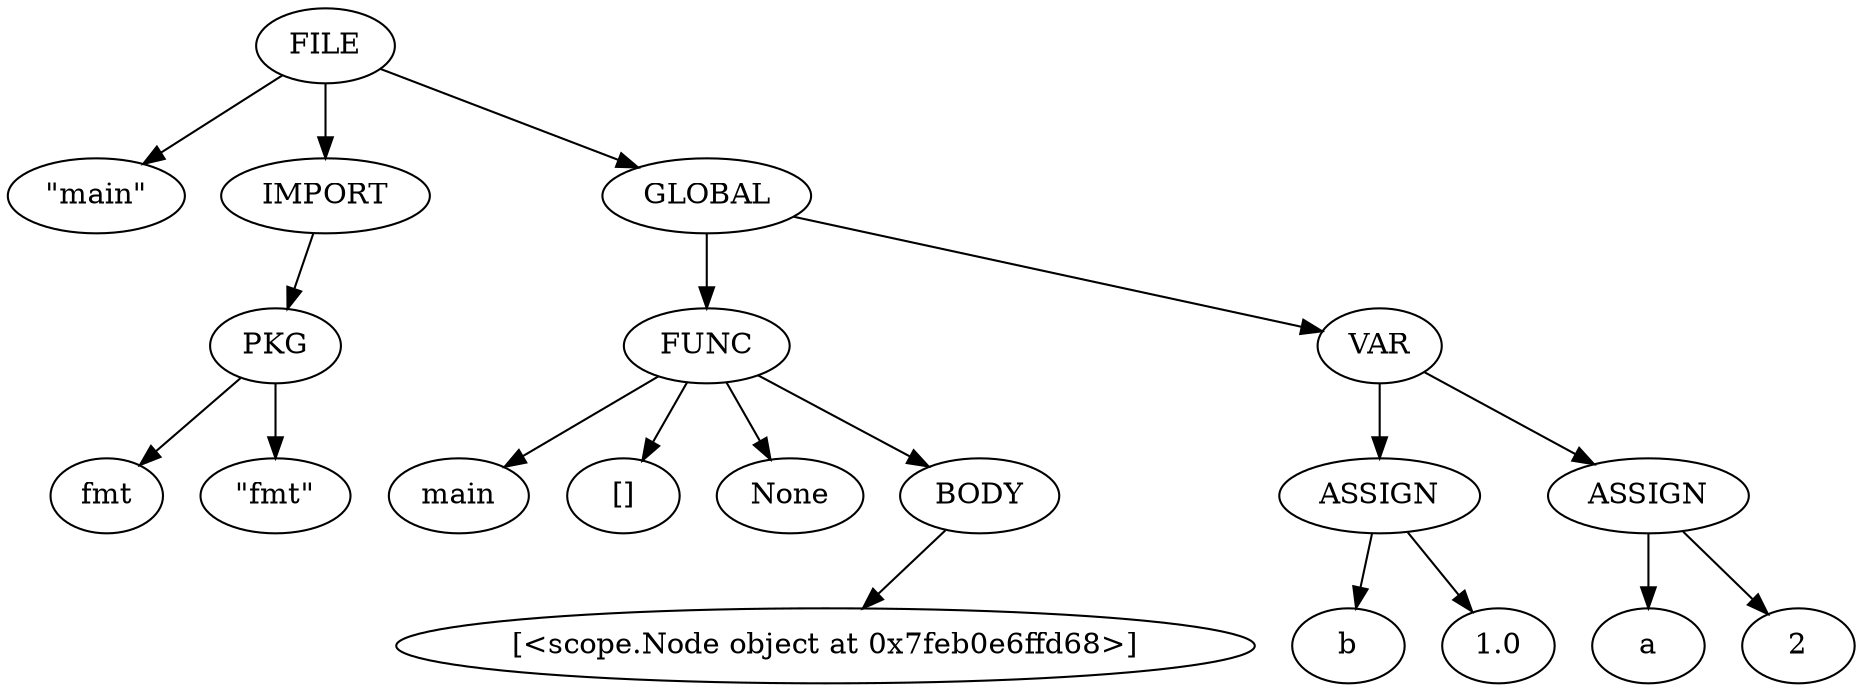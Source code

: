 digraph G {
	0 -> 1;
	0 -> 2;
	2 -> 3;
	3 -> 4;
	3 -> 5;
	0 -> 6;
	6 -> 7;
	7 -> 8;
	7 -> 9;
	7 -> 10;
	7 -> 11;
	11 -> 12;
	6 -> 13;
	13 -> 14;
	14 -> 15;
	14 -> 16;
	13 -> 17;
	17 -> 18;
	17 -> 19;
	0 [label=FILE];	1 [label="\"main\""];	2 [label="IMPORT"];	3 [label="PKG"];	4 [label="fmt"];	5 [label="\"fmt\""];	6 [label="GLOBAL"];	7 [label="FUNC"];	8 [label="main"];	9 [label="[]"];	10 [label="None"];	11 [label="BODY"];	12 [label="[<scope.Node object at 0x7feb0e6ffd68>]"];	13 [label="VAR"];	14 [label="ASSIGN"];	15 [label="b"];	16 [label="1.0"];	17 [label="ASSIGN"];	18 [label="a"];	19 [label="2"];
}